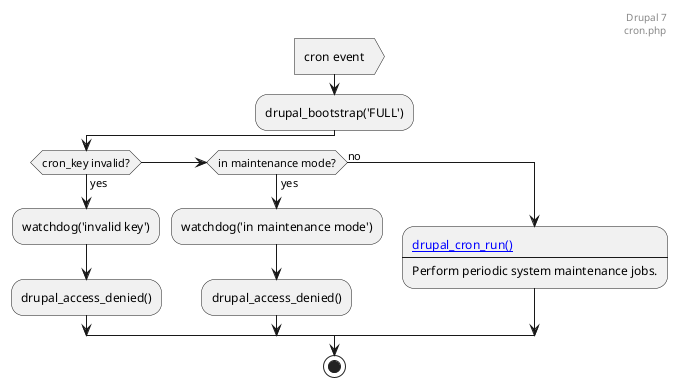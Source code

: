 @startuml

header
Drupal 7
cron.php
end header

:cron event>
:drupal_bootstrap('FULL');
if (cron_key invalid?) then (yes)
  :watchdog('invalid key');
  :drupal_access_denied();
elseif (in maintenance mode?) then (yes)
  :watchdog('in maintenance mode');
  :drupal_access_denied();
else (no)
  :[[drupal_cron_run drupal_cron_run()]]
  ----
  Perform periodic system maintenance jobs.;
endif
stop
@enduml
